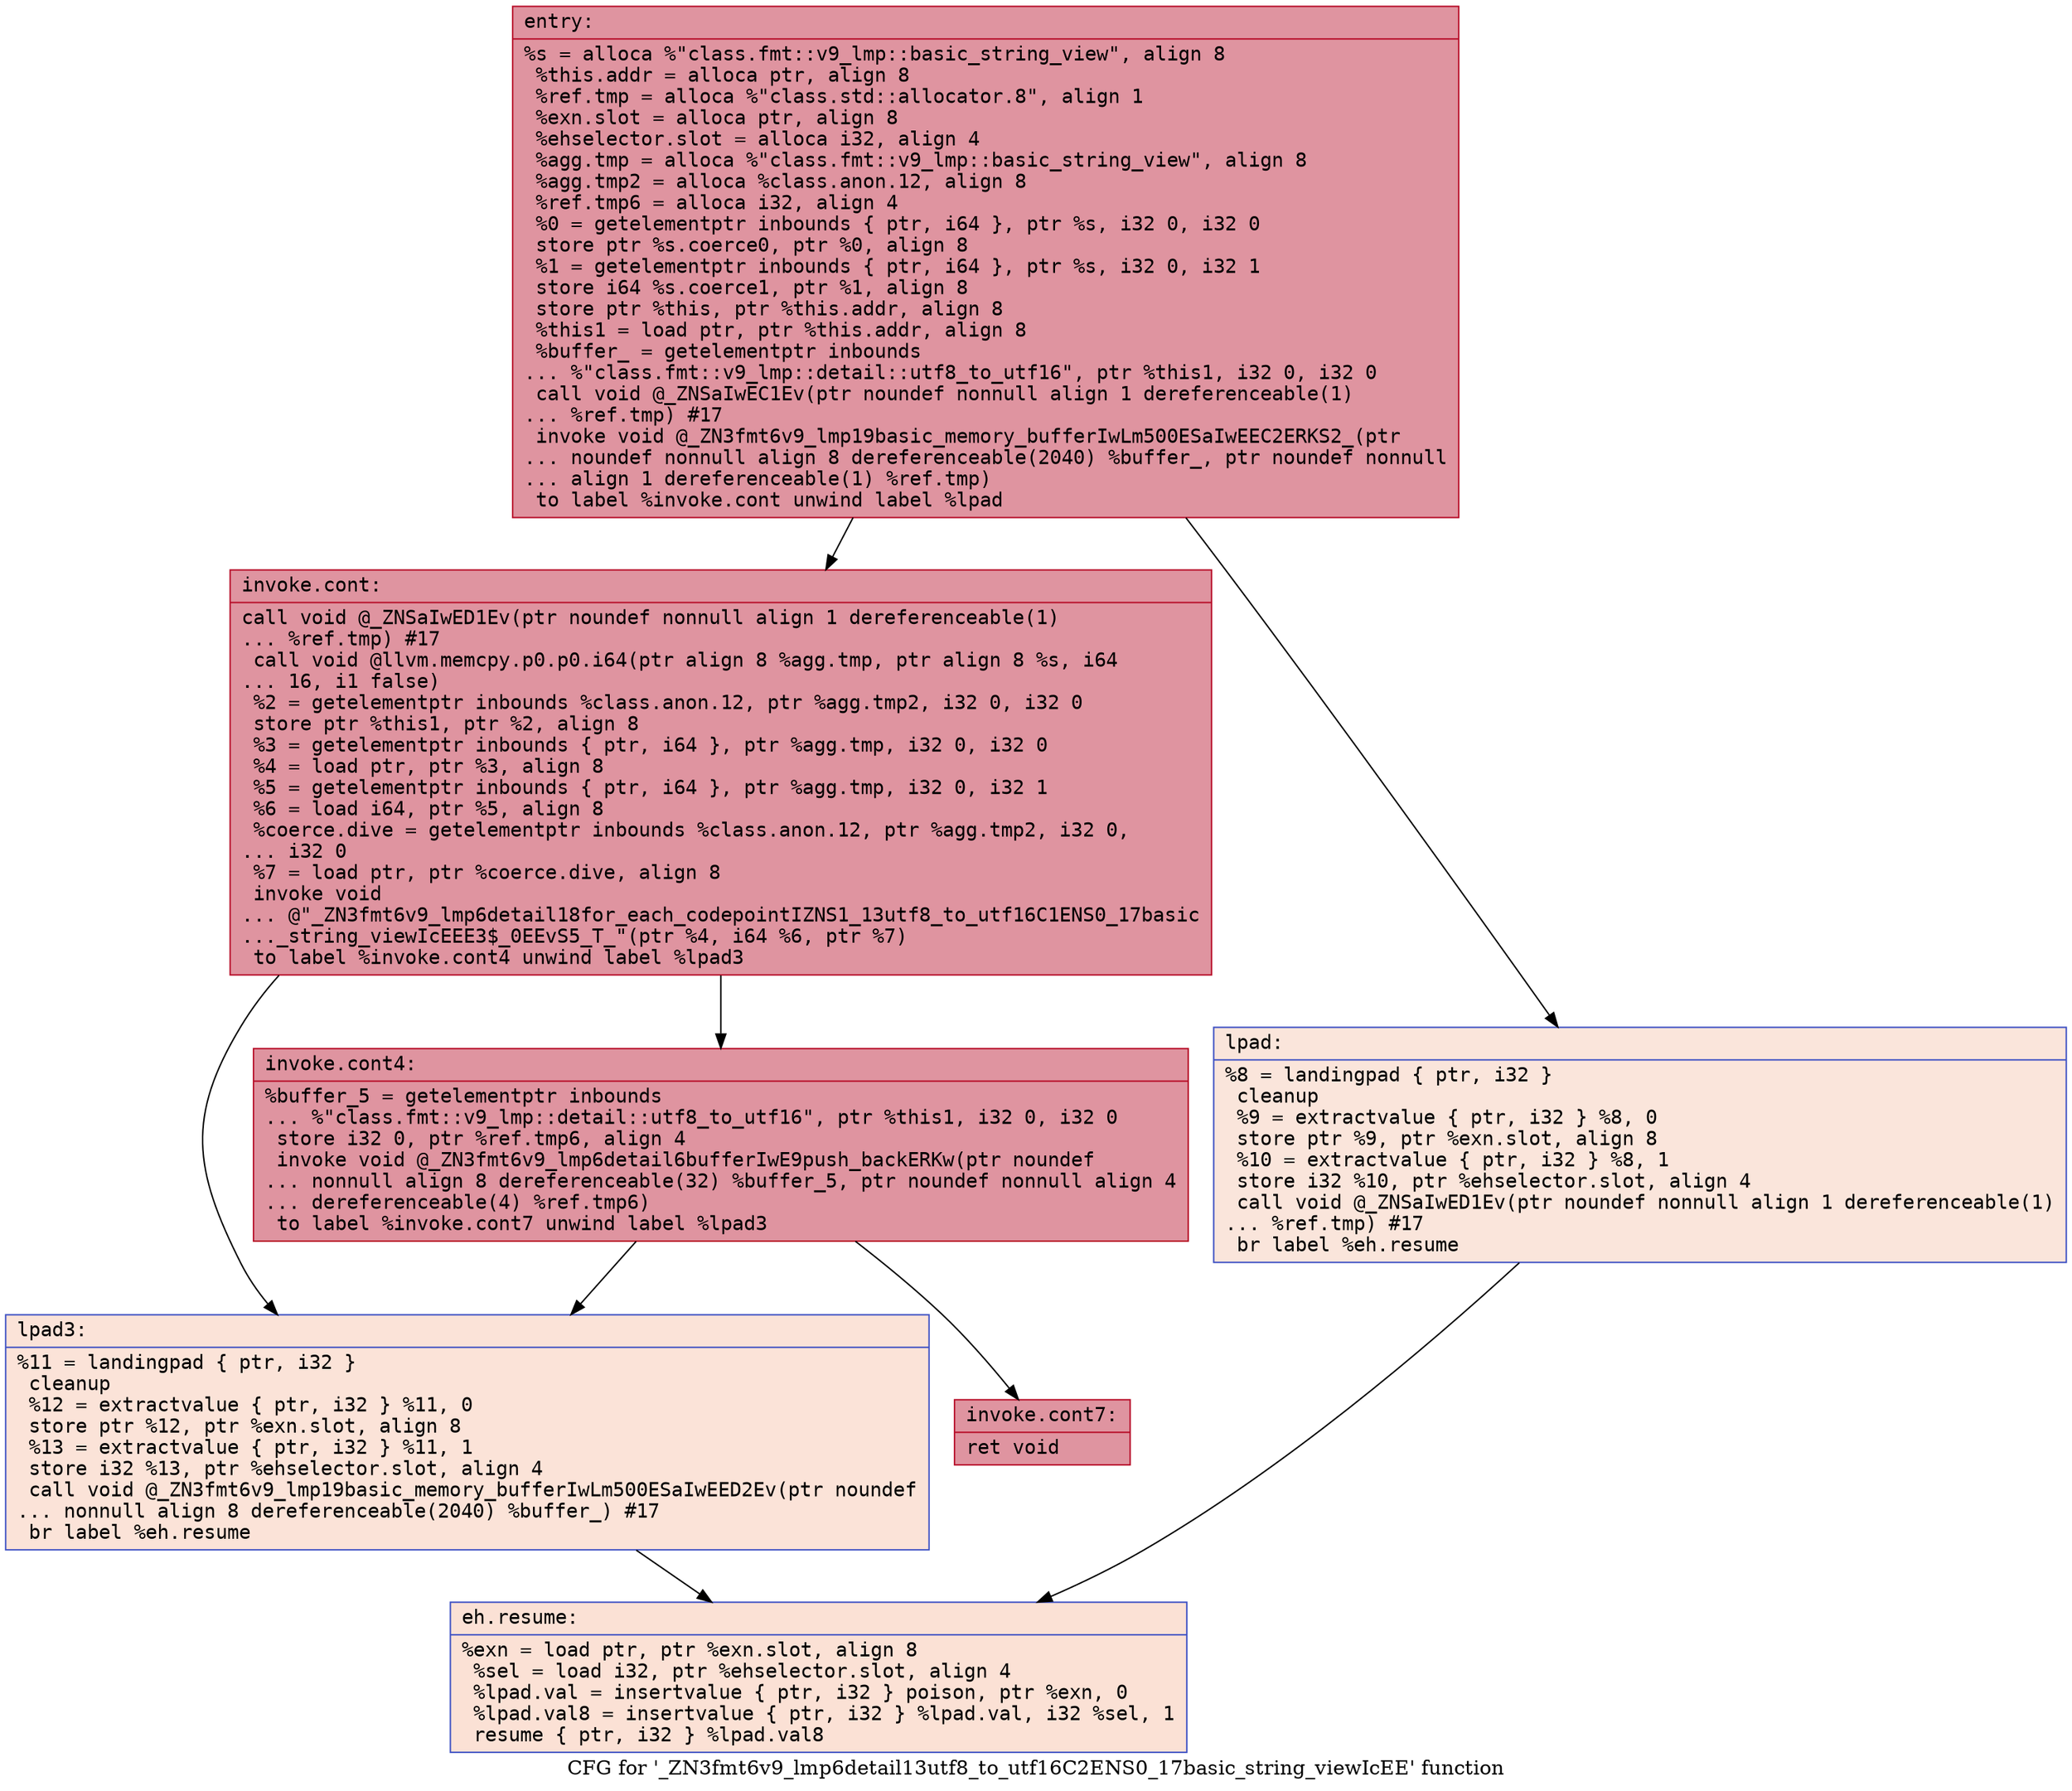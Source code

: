 digraph "CFG for '_ZN3fmt6v9_lmp6detail13utf8_to_utf16C2ENS0_17basic_string_viewIcEE' function" {
	label="CFG for '_ZN3fmt6v9_lmp6detail13utf8_to_utf16C2ENS0_17basic_string_viewIcEE' function";

	Node0x55fec2f7b7c0 [shape=record,color="#b70d28ff", style=filled, fillcolor="#b70d2870" fontname="Courier",label="{entry:\l|  %s = alloca %\"class.fmt::v9_lmp::basic_string_view\", align 8\l  %this.addr = alloca ptr, align 8\l  %ref.tmp = alloca %\"class.std::allocator.8\", align 1\l  %exn.slot = alloca ptr, align 8\l  %ehselector.slot = alloca i32, align 4\l  %agg.tmp = alloca %\"class.fmt::v9_lmp::basic_string_view\", align 8\l  %agg.tmp2 = alloca %class.anon.12, align 8\l  %ref.tmp6 = alloca i32, align 4\l  %0 = getelementptr inbounds \{ ptr, i64 \}, ptr %s, i32 0, i32 0\l  store ptr %s.coerce0, ptr %0, align 8\l  %1 = getelementptr inbounds \{ ptr, i64 \}, ptr %s, i32 0, i32 1\l  store i64 %s.coerce1, ptr %1, align 8\l  store ptr %this, ptr %this.addr, align 8\l  %this1 = load ptr, ptr %this.addr, align 8\l  %buffer_ = getelementptr inbounds\l... %\"class.fmt::v9_lmp::detail::utf8_to_utf16\", ptr %this1, i32 0, i32 0\l  call void @_ZNSaIwEC1Ev(ptr noundef nonnull align 1 dereferenceable(1)\l... %ref.tmp) #17\l  invoke void @_ZN3fmt6v9_lmp19basic_memory_bufferIwLm500ESaIwEEC2ERKS2_(ptr\l... noundef nonnull align 8 dereferenceable(2040) %buffer_, ptr noundef nonnull\l... align 1 dereferenceable(1) %ref.tmp)\l          to label %invoke.cont unwind label %lpad\l}"];
	Node0x55fec2f7b7c0 -> Node0x55fec2f7c940[tooltip="entry -> invoke.cont\nProbability 100.00%" ];
	Node0x55fec2f7b7c0 -> Node0x55fec2f7ca20[tooltip="entry -> lpad\nProbability 0.00%" ];
	Node0x55fec2f7c940 [shape=record,color="#b70d28ff", style=filled, fillcolor="#b70d2870" fontname="Courier",label="{invoke.cont:\l|  call void @_ZNSaIwED1Ev(ptr noundef nonnull align 1 dereferenceable(1)\l... %ref.tmp) #17\l  call void @llvm.memcpy.p0.p0.i64(ptr align 8 %agg.tmp, ptr align 8 %s, i64\l... 16, i1 false)\l  %2 = getelementptr inbounds %class.anon.12, ptr %agg.tmp2, i32 0, i32 0\l  store ptr %this1, ptr %2, align 8\l  %3 = getelementptr inbounds \{ ptr, i64 \}, ptr %agg.tmp, i32 0, i32 0\l  %4 = load ptr, ptr %3, align 8\l  %5 = getelementptr inbounds \{ ptr, i64 \}, ptr %agg.tmp, i32 0, i32 1\l  %6 = load i64, ptr %5, align 8\l  %coerce.dive = getelementptr inbounds %class.anon.12, ptr %agg.tmp2, i32 0,\l... i32 0\l  %7 = load ptr, ptr %coerce.dive, align 8\l  invoke void\l... @\"_ZN3fmt6v9_lmp6detail18for_each_codepointIZNS1_13utf8_to_utf16C1ENS0_17basic\l..._string_viewIcEEE3$_0EEvS5_T_\"(ptr %4, i64 %6, ptr %7)\l          to label %invoke.cont4 unwind label %lpad3\l}"];
	Node0x55fec2f7c940 -> Node0x55fec2f7d620[tooltip="invoke.cont -> invoke.cont4\nProbability 100.00%" ];
	Node0x55fec2f7c940 -> Node0x55fec2f7d6d0[tooltip="invoke.cont -> lpad3\nProbability 0.00%" ];
	Node0x55fec2f7d620 [shape=record,color="#b70d28ff", style=filled, fillcolor="#b70d2870" fontname="Courier",label="{invoke.cont4:\l|  %buffer_5 = getelementptr inbounds\l... %\"class.fmt::v9_lmp::detail::utf8_to_utf16\", ptr %this1, i32 0, i32 0\l  store i32 0, ptr %ref.tmp6, align 4\l  invoke void @_ZN3fmt6v9_lmp6detail6bufferIwE9push_backERKw(ptr noundef\l... nonnull align 8 dereferenceable(32) %buffer_5, ptr noundef nonnull align 4\l... dereferenceable(4) %ref.tmp6)\l          to label %invoke.cont7 unwind label %lpad3\l}"];
	Node0x55fec2f7d620 -> Node0x55fec2f7dc00[tooltip="invoke.cont4 -> invoke.cont7\nProbability 100.00%" ];
	Node0x55fec2f7d620 -> Node0x55fec2f7d6d0[tooltip="invoke.cont4 -> lpad3\nProbability 0.00%" ];
	Node0x55fec2f7dc00 [shape=record,color="#b70d28ff", style=filled, fillcolor="#b70d2870" fontname="Courier",label="{invoke.cont7:\l|  ret void\l}"];
	Node0x55fec2f7ca20 [shape=record,color="#3d50c3ff", style=filled, fillcolor="#f4c5ad70" fontname="Courier",label="{lpad:\l|  %8 = landingpad \{ ptr, i32 \}\l          cleanup\l  %9 = extractvalue \{ ptr, i32 \} %8, 0\l  store ptr %9, ptr %exn.slot, align 8\l  %10 = extractvalue \{ ptr, i32 \} %8, 1\l  store i32 %10, ptr %ehselector.slot, align 4\l  call void @_ZNSaIwED1Ev(ptr noundef nonnull align 1 dereferenceable(1)\l... %ref.tmp) #17\l  br label %eh.resume\l}"];
	Node0x55fec2f7ca20 -> Node0x55fec2f7e220[tooltip="lpad -> eh.resume\nProbability 100.00%" ];
	Node0x55fec2f7d6d0 [shape=record,color="#3d50c3ff", style=filled, fillcolor="#f6bfa670" fontname="Courier",label="{lpad3:\l|  %11 = landingpad \{ ptr, i32 \}\l          cleanup\l  %12 = extractvalue \{ ptr, i32 \} %11, 0\l  store ptr %12, ptr %exn.slot, align 8\l  %13 = extractvalue \{ ptr, i32 \} %11, 1\l  store i32 %13, ptr %ehselector.slot, align 4\l  call void @_ZN3fmt6v9_lmp19basic_memory_bufferIwLm500ESaIwEED2Ev(ptr noundef\l... nonnull align 8 dereferenceable(2040) %buffer_) #17\l  br label %eh.resume\l}"];
	Node0x55fec2f7d6d0 -> Node0x55fec2f7e220[tooltip="lpad3 -> eh.resume\nProbability 100.00%" ];
	Node0x55fec2f7e220 [shape=record,color="#3d50c3ff", style=filled, fillcolor="#f7bca170" fontname="Courier",label="{eh.resume:\l|  %exn = load ptr, ptr %exn.slot, align 8\l  %sel = load i32, ptr %ehselector.slot, align 4\l  %lpad.val = insertvalue \{ ptr, i32 \} poison, ptr %exn, 0\l  %lpad.val8 = insertvalue \{ ptr, i32 \} %lpad.val, i32 %sel, 1\l  resume \{ ptr, i32 \} %lpad.val8\l}"];
}
